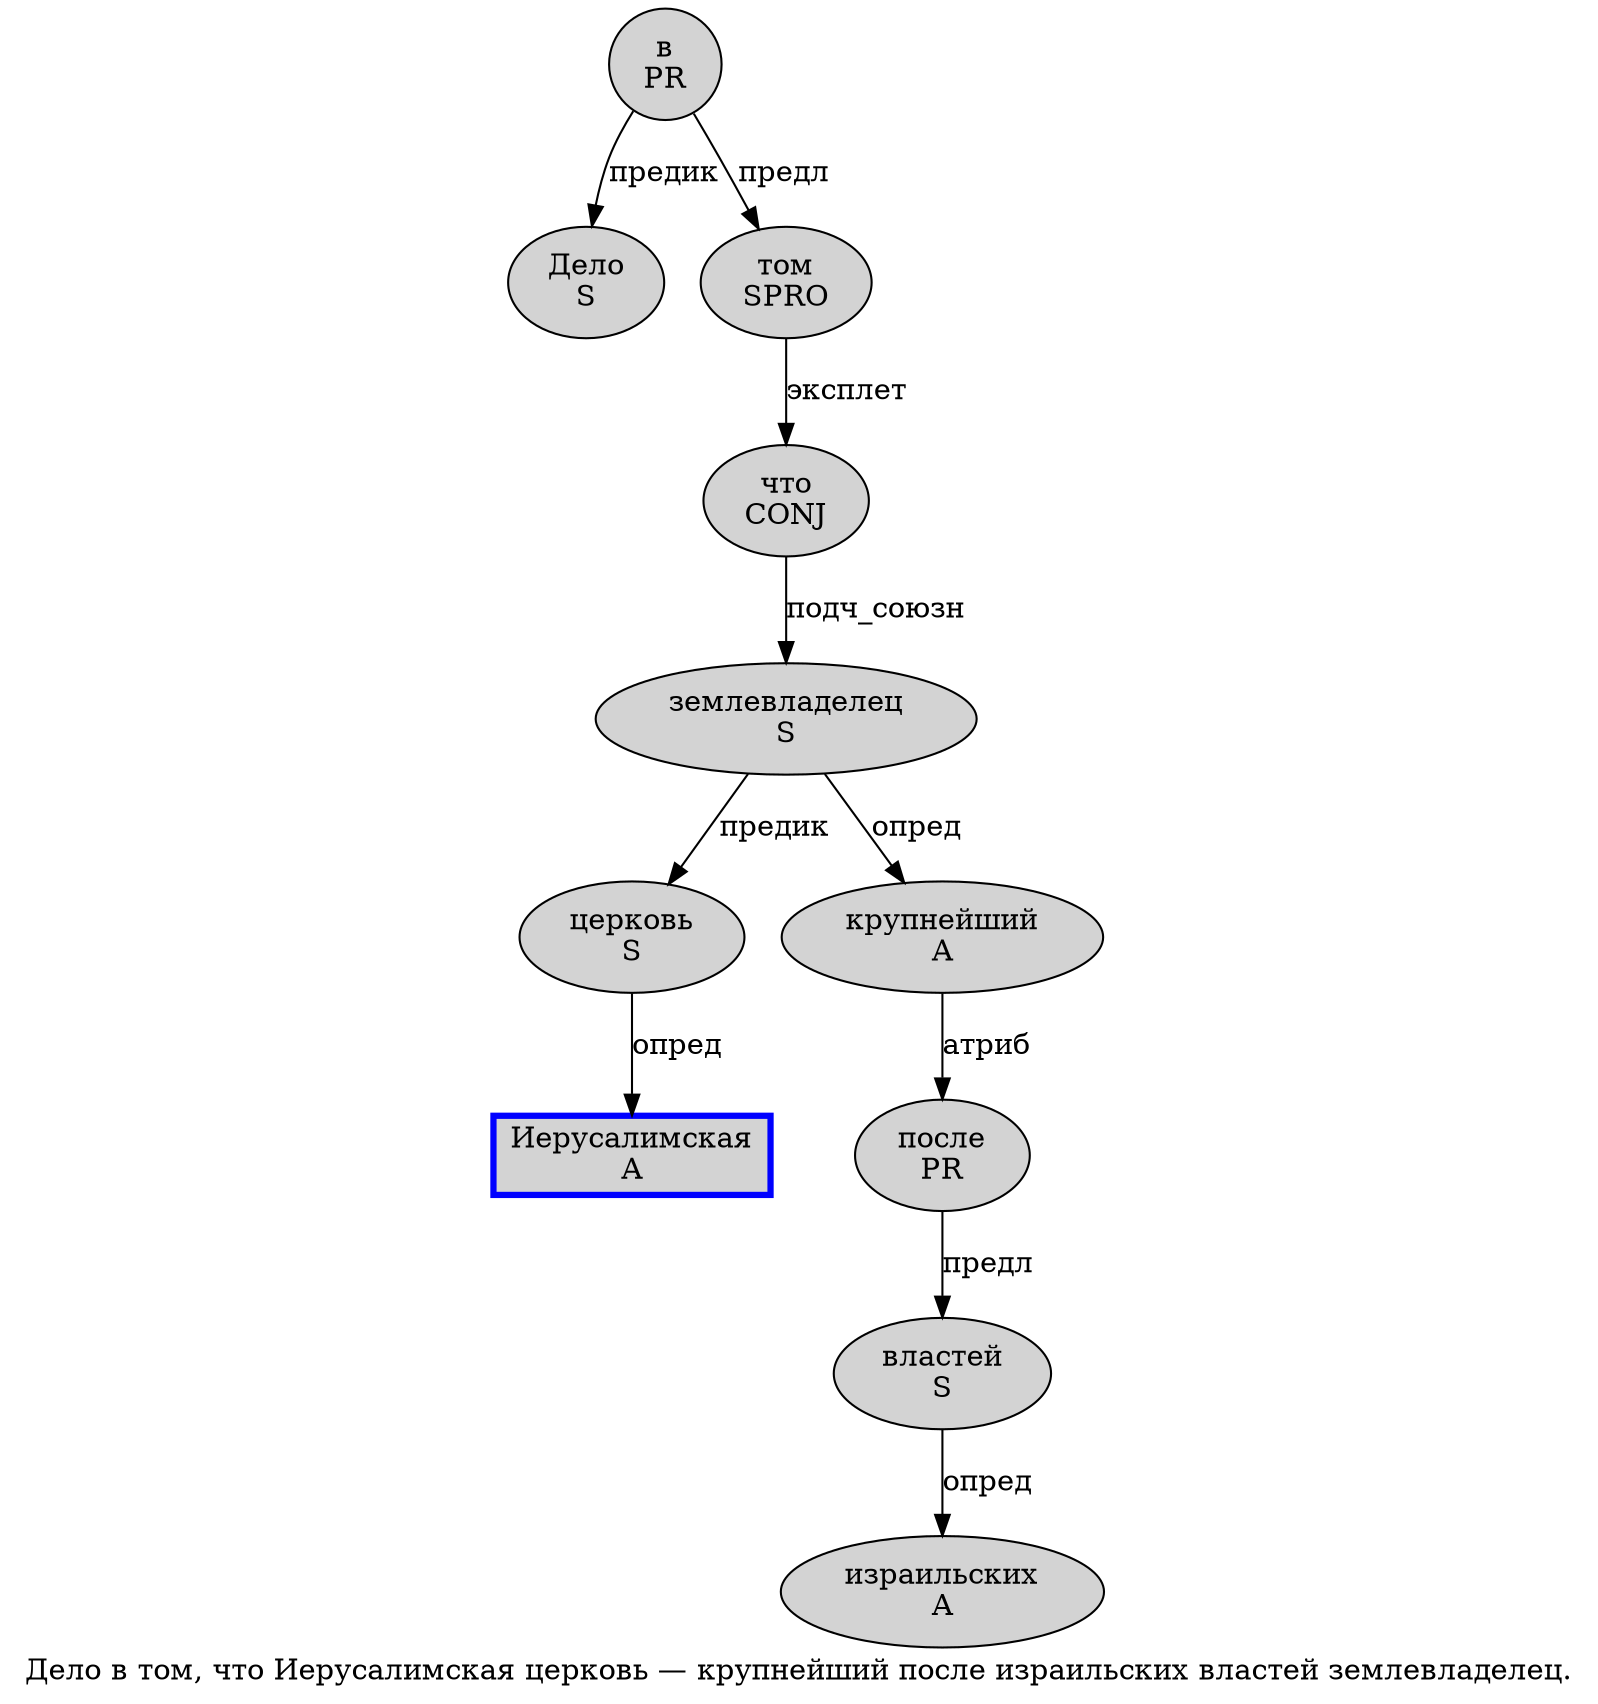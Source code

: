 digraph SENTENCE_230 {
	graph [label="Дело в том, что Иерусалимская церковь — крупнейший после израильских властей землевладелец."]
	node [style=filled]
		0 [label="Дело
S" color="" fillcolor=lightgray penwidth=1 shape=ellipse]
		1 [label="в
PR" color="" fillcolor=lightgray penwidth=1 shape=ellipse]
		2 [label="том
SPRO" color="" fillcolor=lightgray penwidth=1 shape=ellipse]
		4 [label="что
CONJ" color="" fillcolor=lightgray penwidth=1 shape=ellipse]
		5 [label="Иерусалимская
A" color=blue fillcolor=lightgray penwidth=3 shape=box]
		6 [label="церковь
S" color="" fillcolor=lightgray penwidth=1 shape=ellipse]
		8 [label="крупнейший
A" color="" fillcolor=lightgray penwidth=1 shape=ellipse]
		9 [label="после
PR" color="" fillcolor=lightgray penwidth=1 shape=ellipse]
		10 [label="израильских
A" color="" fillcolor=lightgray penwidth=1 shape=ellipse]
		11 [label="властей
S" color="" fillcolor=lightgray penwidth=1 shape=ellipse]
		12 [label="землевладелец
S" color="" fillcolor=lightgray penwidth=1 shape=ellipse]
			1 -> 0 [label="предик"]
			1 -> 2 [label="предл"]
			8 -> 9 [label="атриб"]
			11 -> 10 [label="опред"]
			2 -> 4 [label="эксплет"]
			12 -> 6 [label="предик"]
			12 -> 8 [label="опред"]
			4 -> 12 [label="подч_союзн"]
			6 -> 5 [label="опред"]
			9 -> 11 [label="предл"]
}